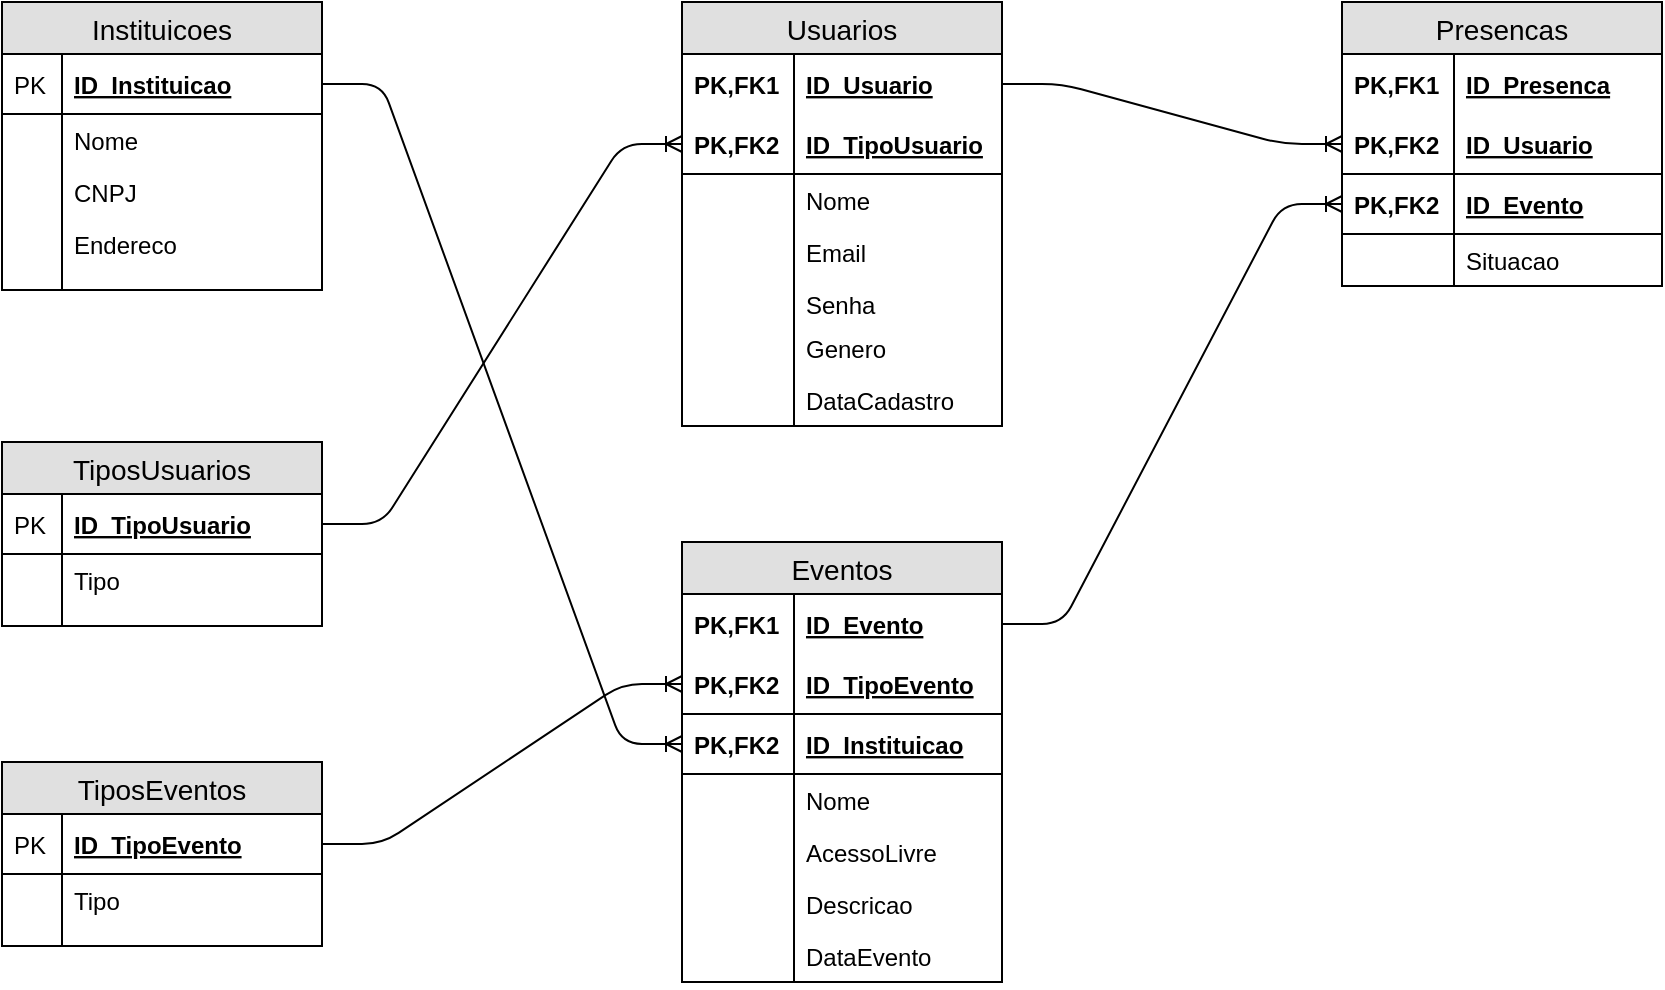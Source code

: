 <mxfile version="12.6.5" type="device"><diagram id="gm2BbJ6vcurI-kQc3Nn5" name="Lógico"><mxGraphModel dx="1422" dy="762" grid="1" gridSize="10" guides="1" tooltips="1" connect="1" arrows="1" fold="1" page="1" pageScale="1" pageWidth="827" pageHeight="1169" math="0" shadow="0"><root><mxCell id="0"/><mxCell id="1" parent="0"/><mxCell id="bQ6V5RgCPgvALfIH1sBf-32" value="TiposUsuarios" style="swimlane;fontStyle=0;childLayout=stackLayout;horizontal=1;startSize=26;fillColor=#e0e0e0;horizontalStack=0;resizeParent=1;resizeParentMax=0;resizeLast=0;collapsible=1;marginBottom=0;swimlaneFillColor=#ffffff;align=center;fontSize=14;" vertex="1" parent="1"><mxGeometry x="60" y="330" width="160" height="92" as="geometry"/></mxCell><mxCell id="bQ6V5RgCPgvALfIH1sBf-33" value="ID_TipoUsuario" style="shape=partialRectangle;top=0;left=0;right=0;bottom=1;align=left;verticalAlign=middle;fillColor=none;spacingLeft=34;spacingRight=4;overflow=hidden;rotatable=0;points=[[0,0.5],[1,0.5]];portConstraint=eastwest;dropTarget=0;fontStyle=5;fontSize=12;" vertex="1" parent="bQ6V5RgCPgvALfIH1sBf-32"><mxGeometry y="26" width="160" height="30" as="geometry"/></mxCell><mxCell id="bQ6V5RgCPgvALfIH1sBf-34" value="PK" style="shape=partialRectangle;top=0;left=0;bottom=0;fillColor=none;align=left;verticalAlign=middle;spacingLeft=4;spacingRight=4;overflow=hidden;rotatable=0;points=[];portConstraint=eastwest;part=1;fontSize=12;" vertex="1" connectable="0" parent="bQ6V5RgCPgvALfIH1sBf-33"><mxGeometry width="30" height="30" as="geometry"/></mxCell><mxCell id="bQ6V5RgCPgvALfIH1sBf-35" value="Tipo" style="shape=partialRectangle;top=0;left=0;right=0;bottom=0;align=left;verticalAlign=top;fillColor=none;spacingLeft=34;spacingRight=4;overflow=hidden;rotatable=0;points=[[0,0.5],[1,0.5]];portConstraint=eastwest;dropTarget=0;fontSize=12;" vertex="1" parent="bQ6V5RgCPgvALfIH1sBf-32"><mxGeometry y="56" width="160" height="26" as="geometry"/></mxCell><mxCell id="bQ6V5RgCPgvALfIH1sBf-36" value="" style="shape=partialRectangle;top=0;left=0;bottom=0;fillColor=none;align=left;verticalAlign=top;spacingLeft=4;spacingRight=4;overflow=hidden;rotatable=0;points=[];portConstraint=eastwest;part=1;fontSize=12;" vertex="1" connectable="0" parent="bQ6V5RgCPgvALfIH1sBf-35"><mxGeometry width="30" height="26" as="geometry"/></mxCell><mxCell id="bQ6V5RgCPgvALfIH1sBf-41" value="" style="shape=partialRectangle;top=0;left=0;right=0;bottom=0;align=left;verticalAlign=top;fillColor=none;spacingLeft=34;spacingRight=4;overflow=hidden;rotatable=0;points=[[0,0.5],[1,0.5]];portConstraint=eastwest;dropTarget=0;fontSize=12;" vertex="1" parent="bQ6V5RgCPgvALfIH1sBf-32"><mxGeometry y="82" width="160" height="10" as="geometry"/></mxCell><mxCell id="bQ6V5RgCPgvALfIH1sBf-42" value="" style="shape=partialRectangle;top=0;left=0;bottom=0;fillColor=none;align=left;verticalAlign=top;spacingLeft=4;spacingRight=4;overflow=hidden;rotatable=0;points=[];portConstraint=eastwest;part=1;fontSize=12;" vertex="1" connectable="0" parent="bQ6V5RgCPgvALfIH1sBf-41"><mxGeometry width="30" height="10" as="geometry"/></mxCell><mxCell id="bQ6V5RgCPgvALfIH1sBf-44" value="TiposEventos" style="swimlane;fontStyle=0;childLayout=stackLayout;horizontal=1;startSize=26;fillColor=#e0e0e0;horizontalStack=0;resizeParent=1;resizeParentMax=0;resizeLast=0;collapsible=1;marginBottom=0;swimlaneFillColor=#ffffff;align=center;fontSize=14;" vertex="1" parent="1"><mxGeometry x="60" y="490" width="160" height="92" as="geometry"/></mxCell><mxCell id="bQ6V5RgCPgvALfIH1sBf-45" value="ID_TipoEvento" style="shape=partialRectangle;top=0;left=0;right=0;bottom=1;align=left;verticalAlign=middle;fillColor=none;spacingLeft=34;spacingRight=4;overflow=hidden;rotatable=0;points=[[0,0.5],[1,0.5]];portConstraint=eastwest;dropTarget=0;fontStyle=5;fontSize=12;" vertex="1" parent="bQ6V5RgCPgvALfIH1sBf-44"><mxGeometry y="26" width="160" height="30" as="geometry"/></mxCell><mxCell id="bQ6V5RgCPgvALfIH1sBf-46" value="PK" style="shape=partialRectangle;top=0;left=0;bottom=0;fillColor=none;align=left;verticalAlign=middle;spacingLeft=4;spacingRight=4;overflow=hidden;rotatable=0;points=[];portConstraint=eastwest;part=1;fontSize=12;" vertex="1" connectable="0" parent="bQ6V5RgCPgvALfIH1sBf-45"><mxGeometry width="30" height="30" as="geometry"/></mxCell><mxCell id="bQ6V5RgCPgvALfIH1sBf-47" value="Tipo" style="shape=partialRectangle;top=0;left=0;right=0;bottom=0;align=left;verticalAlign=top;fillColor=none;spacingLeft=34;spacingRight=4;overflow=hidden;rotatable=0;points=[[0,0.5],[1,0.5]];portConstraint=eastwest;dropTarget=0;fontSize=12;" vertex="1" parent="bQ6V5RgCPgvALfIH1sBf-44"><mxGeometry y="56" width="160" height="26" as="geometry"/></mxCell><mxCell id="bQ6V5RgCPgvALfIH1sBf-48" value="" style="shape=partialRectangle;top=0;left=0;bottom=0;fillColor=none;align=left;verticalAlign=top;spacingLeft=4;spacingRight=4;overflow=hidden;rotatable=0;points=[];portConstraint=eastwest;part=1;fontSize=12;" vertex="1" connectable="0" parent="bQ6V5RgCPgvALfIH1sBf-47"><mxGeometry width="30" height="26" as="geometry"/></mxCell><mxCell id="bQ6V5RgCPgvALfIH1sBf-53" value="" style="shape=partialRectangle;top=0;left=0;right=0;bottom=0;align=left;verticalAlign=top;fillColor=none;spacingLeft=34;spacingRight=4;overflow=hidden;rotatable=0;points=[[0,0.5],[1,0.5]];portConstraint=eastwest;dropTarget=0;fontSize=12;" vertex="1" parent="bQ6V5RgCPgvALfIH1sBf-44"><mxGeometry y="82" width="160" height="10" as="geometry"/></mxCell><mxCell id="bQ6V5RgCPgvALfIH1sBf-54" value="" style="shape=partialRectangle;top=0;left=0;bottom=0;fillColor=none;align=left;verticalAlign=top;spacingLeft=4;spacingRight=4;overflow=hidden;rotatable=0;points=[];portConstraint=eastwest;part=1;fontSize=12;" vertex="1" connectable="0" parent="bQ6V5RgCPgvALfIH1sBf-53"><mxGeometry width="30" height="10" as="geometry"/></mxCell><mxCell id="bQ6V5RgCPgvALfIH1sBf-55" value="Instituicoes" style="swimlane;fontStyle=0;childLayout=stackLayout;horizontal=1;startSize=26;fillColor=#e0e0e0;horizontalStack=0;resizeParent=1;resizeParentMax=0;resizeLast=0;collapsible=1;marginBottom=0;swimlaneFillColor=#ffffff;align=center;fontSize=14;" vertex="1" parent="1"><mxGeometry x="60" y="110" width="160" height="144" as="geometry"/></mxCell><mxCell id="bQ6V5RgCPgvALfIH1sBf-56" value="ID_Instituicao" style="shape=partialRectangle;top=0;left=0;right=0;bottom=1;align=left;verticalAlign=middle;fillColor=none;spacingLeft=34;spacingRight=4;overflow=hidden;rotatable=0;points=[[0,0.5],[1,0.5]];portConstraint=eastwest;dropTarget=0;fontStyle=5;fontSize=12;" vertex="1" parent="bQ6V5RgCPgvALfIH1sBf-55"><mxGeometry y="26" width="160" height="30" as="geometry"/></mxCell><mxCell id="bQ6V5RgCPgvALfIH1sBf-57" value="PK" style="shape=partialRectangle;top=0;left=0;bottom=0;fillColor=none;align=left;verticalAlign=middle;spacingLeft=4;spacingRight=4;overflow=hidden;rotatable=0;points=[];portConstraint=eastwest;part=1;fontSize=12;" vertex="1" connectable="0" parent="bQ6V5RgCPgvALfIH1sBf-56"><mxGeometry width="30" height="30" as="geometry"/></mxCell><mxCell id="bQ6V5RgCPgvALfIH1sBf-58" value="Nome" style="shape=partialRectangle;top=0;left=0;right=0;bottom=0;align=left;verticalAlign=top;fillColor=none;spacingLeft=34;spacingRight=4;overflow=hidden;rotatable=0;points=[[0,0.5],[1,0.5]];portConstraint=eastwest;dropTarget=0;fontSize=12;" vertex="1" parent="bQ6V5RgCPgvALfIH1sBf-55"><mxGeometry y="56" width="160" height="26" as="geometry"/></mxCell><mxCell id="bQ6V5RgCPgvALfIH1sBf-59" value="" style="shape=partialRectangle;top=0;left=0;bottom=0;fillColor=none;align=left;verticalAlign=top;spacingLeft=4;spacingRight=4;overflow=hidden;rotatable=0;points=[];portConstraint=eastwest;part=1;fontSize=12;" vertex="1" connectable="0" parent="bQ6V5RgCPgvALfIH1sBf-58"><mxGeometry width="30" height="26" as="geometry"/></mxCell><mxCell id="bQ6V5RgCPgvALfIH1sBf-60" value="CNPJ" style="shape=partialRectangle;top=0;left=0;right=0;bottom=0;align=left;verticalAlign=top;fillColor=none;spacingLeft=34;spacingRight=4;overflow=hidden;rotatable=0;points=[[0,0.5],[1,0.5]];portConstraint=eastwest;dropTarget=0;fontSize=12;" vertex="1" parent="bQ6V5RgCPgvALfIH1sBf-55"><mxGeometry y="82" width="160" height="26" as="geometry"/></mxCell><mxCell id="bQ6V5RgCPgvALfIH1sBf-61" value="" style="shape=partialRectangle;top=0;left=0;bottom=0;fillColor=none;align=left;verticalAlign=top;spacingLeft=4;spacingRight=4;overflow=hidden;rotatable=0;points=[];portConstraint=eastwest;part=1;fontSize=12;" vertex="1" connectable="0" parent="bQ6V5RgCPgvALfIH1sBf-60"><mxGeometry width="30" height="26" as="geometry"/></mxCell><mxCell id="bQ6V5RgCPgvALfIH1sBf-62" value="Endereco" style="shape=partialRectangle;top=0;left=0;right=0;bottom=0;align=left;verticalAlign=top;fillColor=none;spacingLeft=34;spacingRight=4;overflow=hidden;rotatable=0;points=[[0,0.5],[1,0.5]];portConstraint=eastwest;dropTarget=0;fontSize=12;" vertex="1" parent="bQ6V5RgCPgvALfIH1sBf-55"><mxGeometry y="108" width="160" height="26" as="geometry"/></mxCell><mxCell id="bQ6V5RgCPgvALfIH1sBf-63" value="" style="shape=partialRectangle;top=0;left=0;bottom=0;fillColor=none;align=left;verticalAlign=top;spacingLeft=4;spacingRight=4;overflow=hidden;rotatable=0;points=[];portConstraint=eastwest;part=1;fontSize=12;" vertex="1" connectable="0" parent="bQ6V5RgCPgvALfIH1sBf-62"><mxGeometry width="30" height="26" as="geometry"/></mxCell><mxCell id="bQ6V5RgCPgvALfIH1sBf-64" value="" style="shape=partialRectangle;top=0;left=0;right=0;bottom=0;align=left;verticalAlign=top;fillColor=none;spacingLeft=34;spacingRight=4;overflow=hidden;rotatable=0;points=[[0,0.5],[1,0.5]];portConstraint=eastwest;dropTarget=0;fontSize=12;" vertex="1" parent="bQ6V5RgCPgvALfIH1sBf-55"><mxGeometry y="134" width="160" height="10" as="geometry"/></mxCell><mxCell id="bQ6V5RgCPgvALfIH1sBf-65" value="" style="shape=partialRectangle;top=0;left=0;bottom=0;fillColor=none;align=left;verticalAlign=top;spacingLeft=4;spacingRight=4;overflow=hidden;rotatable=0;points=[];portConstraint=eastwest;part=1;fontSize=12;" vertex="1" connectable="0" parent="bQ6V5RgCPgvALfIH1sBf-64"><mxGeometry width="30" height="10" as="geometry"/></mxCell><mxCell id="bQ6V5RgCPgvALfIH1sBf-66" value="Presencas" style="swimlane;fontStyle=0;childLayout=stackLayout;horizontal=1;startSize=26;fillColor=#e0e0e0;horizontalStack=0;resizeParent=1;resizeParentMax=0;resizeLast=0;collapsible=1;marginBottom=0;swimlaneFillColor=#ffffff;align=center;fontSize=14;" vertex="1" parent="1"><mxGeometry x="730" y="110" width="160" height="142" as="geometry"/></mxCell><mxCell id="bQ6V5RgCPgvALfIH1sBf-67" value="ID_Presenca" style="shape=partialRectangle;top=0;left=0;right=0;bottom=0;align=left;verticalAlign=middle;fillColor=none;spacingLeft=60;spacingRight=4;overflow=hidden;rotatable=0;points=[[0,0.5],[1,0.5]];portConstraint=eastwest;dropTarget=0;fontStyle=5;fontSize=12;" vertex="1" parent="bQ6V5RgCPgvALfIH1sBf-66"><mxGeometry y="26" width="160" height="30" as="geometry"/></mxCell><mxCell id="bQ6V5RgCPgvALfIH1sBf-68" value="PK,FK1" style="shape=partialRectangle;fontStyle=1;top=0;left=0;bottom=0;fillColor=none;align=left;verticalAlign=middle;spacingLeft=4;spacingRight=4;overflow=hidden;rotatable=0;points=[];portConstraint=eastwest;part=1;fontSize=12;" vertex="1" connectable="0" parent="bQ6V5RgCPgvALfIH1sBf-67"><mxGeometry width="56" height="30" as="geometry"/></mxCell><mxCell id="bQ6V5RgCPgvALfIH1sBf-69" value="ID_Usuario" style="shape=partialRectangle;top=0;left=0;right=0;bottom=1;align=left;verticalAlign=middle;fillColor=none;spacingLeft=60;spacingRight=4;overflow=hidden;rotatable=0;points=[[0,0.5],[1,0.5]];portConstraint=eastwest;dropTarget=0;fontStyle=5;fontSize=12;" vertex="1" parent="bQ6V5RgCPgvALfIH1sBf-66"><mxGeometry y="56" width="160" height="30" as="geometry"/></mxCell><mxCell id="bQ6V5RgCPgvALfIH1sBf-70" value="PK,FK2" style="shape=partialRectangle;fontStyle=1;top=0;left=0;bottom=0;fillColor=none;align=left;verticalAlign=middle;spacingLeft=4;spacingRight=4;overflow=hidden;rotatable=0;points=[];portConstraint=eastwest;part=1;fontSize=12;" vertex="1" connectable="0" parent="bQ6V5RgCPgvALfIH1sBf-69"><mxGeometry width="56" height="30" as="geometry"/></mxCell><mxCell id="bQ6V5RgCPgvALfIH1sBf-103" value="ID_Evento" style="shape=partialRectangle;top=0;left=0;right=0;bottom=1;align=left;verticalAlign=middle;fillColor=none;spacingLeft=60;spacingRight=4;overflow=hidden;rotatable=0;points=[[0,0.5],[1,0.5]];portConstraint=eastwest;dropTarget=0;fontStyle=5;fontSize=12;" vertex="1" parent="bQ6V5RgCPgvALfIH1sBf-66"><mxGeometry y="86" width="160" height="30" as="geometry"/></mxCell><mxCell id="bQ6V5RgCPgvALfIH1sBf-104" value="PK,FK2" style="shape=partialRectangle;fontStyle=1;top=0;left=0;bottom=0;fillColor=none;align=left;verticalAlign=middle;spacingLeft=4;spacingRight=4;overflow=hidden;rotatable=0;points=[];portConstraint=eastwest;part=1;fontSize=12;" vertex="1" connectable="0" parent="bQ6V5RgCPgvALfIH1sBf-103"><mxGeometry width="56" height="30" as="geometry"/></mxCell><mxCell id="bQ6V5RgCPgvALfIH1sBf-71" value="Situacao" style="shape=partialRectangle;top=0;left=0;right=0;bottom=0;align=left;verticalAlign=top;fillColor=none;spacingLeft=60;spacingRight=4;overflow=hidden;rotatable=0;points=[[0,0.5],[1,0.5]];portConstraint=eastwest;dropTarget=0;fontSize=12;" vertex="1" parent="bQ6V5RgCPgvALfIH1sBf-66"><mxGeometry y="116" width="160" height="26" as="geometry"/></mxCell><mxCell id="bQ6V5RgCPgvALfIH1sBf-72" value="" style="shape=partialRectangle;top=0;left=0;bottom=0;fillColor=none;align=left;verticalAlign=top;spacingLeft=4;spacingRight=4;overflow=hidden;rotatable=0;points=[];portConstraint=eastwest;part=1;fontSize=12;" vertex="1" connectable="0" parent="bQ6V5RgCPgvALfIH1sBf-71"><mxGeometry width="56" height="26" as="geometry"/></mxCell><mxCell id="bQ6V5RgCPgvALfIH1sBf-73" value="Usuarios" style="swimlane;fontStyle=0;childLayout=stackLayout;horizontal=1;startSize=26;fillColor=#e0e0e0;horizontalStack=0;resizeParent=1;resizeParentMax=0;resizeLast=0;collapsible=1;marginBottom=0;swimlaneFillColor=#ffffff;align=center;fontSize=14;" vertex="1" parent="1"><mxGeometry x="400" y="110" width="160" height="212" as="geometry"/></mxCell><mxCell id="bQ6V5RgCPgvALfIH1sBf-74" value="ID_Usuario" style="shape=partialRectangle;top=0;left=0;right=0;bottom=0;align=left;verticalAlign=middle;fillColor=none;spacingLeft=60;spacingRight=4;overflow=hidden;rotatable=0;points=[[0,0.5],[1,0.5]];portConstraint=eastwest;dropTarget=0;fontStyle=5;fontSize=12;" vertex="1" parent="bQ6V5RgCPgvALfIH1sBf-73"><mxGeometry y="26" width="160" height="30" as="geometry"/></mxCell><mxCell id="bQ6V5RgCPgvALfIH1sBf-75" value="PK,FK1" style="shape=partialRectangle;fontStyle=1;top=0;left=0;bottom=0;fillColor=none;align=left;verticalAlign=middle;spacingLeft=4;spacingRight=4;overflow=hidden;rotatable=0;points=[];portConstraint=eastwest;part=1;fontSize=12;" vertex="1" connectable="0" parent="bQ6V5RgCPgvALfIH1sBf-74"><mxGeometry width="56" height="30" as="geometry"/></mxCell><mxCell id="bQ6V5RgCPgvALfIH1sBf-76" value="ID_TipoUsuario" style="shape=partialRectangle;top=0;left=0;right=0;bottom=1;align=left;verticalAlign=middle;fillColor=none;spacingLeft=60;spacingRight=4;overflow=hidden;rotatable=0;points=[[0,0.5],[1,0.5]];portConstraint=eastwest;dropTarget=0;fontStyle=5;fontSize=12;" vertex="1" parent="bQ6V5RgCPgvALfIH1sBf-73"><mxGeometry y="56" width="160" height="30" as="geometry"/></mxCell><mxCell id="bQ6V5RgCPgvALfIH1sBf-77" value="PK,FK2" style="shape=partialRectangle;fontStyle=1;top=0;left=0;bottom=0;fillColor=none;align=left;verticalAlign=middle;spacingLeft=4;spacingRight=4;overflow=hidden;rotatable=0;points=[];portConstraint=eastwest;part=1;fontSize=12;" vertex="1" connectable="0" parent="bQ6V5RgCPgvALfIH1sBf-76"><mxGeometry width="56" height="30" as="geometry"/></mxCell><mxCell id="bQ6V5RgCPgvALfIH1sBf-78" value="Nome" style="shape=partialRectangle;top=0;left=0;right=0;bottom=0;align=left;verticalAlign=top;fillColor=none;spacingLeft=60;spacingRight=4;overflow=hidden;rotatable=0;points=[[0,0.5],[1,0.5]];portConstraint=eastwest;dropTarget=0;fontSize=12;" vertex="1" parent="bQ6V5RgCPgvALfIH1sBf-73"><mxGeometry y="86" width="160" height="26" as="geometry"/></mxCell><mxCell id="bQ6V5RgCPgvALfIH1sBf-79" value="" style="shape=partialRectangle;top=0;left=0;bottom=0;fillColor=none;align=left;verticalAlign=top;spacingLeft=4;spacingRight=4;overflow=hidden;rotatable=0;points=[];portConstraint=eastwest;part=1;fontSize=12;" vertex="1" connectable="0" parent="bQ6V5RgCPgvALfIH1sBf-78"><mxGeometry width="56" height="26" as="geometry"/></mxCell><mxCell id="bQ6V5RgCPgvALfIH1sBf-80" value="Email" style="shape=partialRectangle;top=0;left=0;right=0;bottom=0;align=left;verticalAlign=top;fillColor=none;spacingLeft=60;spacingRight=4;overflow=hidden;rotatable=0;points=[[0,0.5],[1,0.5]];portConstraint=eastwest;dropTarget=0;fontSize=12;" vertex="1" parent="bQ6V5RgCPgvALfIH1sBf-73"><mxGeometry y="112" width="160" height="26" as="geometry"/></mxCell><mxCell id="bQ6V5RgCPgvALfIH1sBf-81" value="" style="shape=partialRectangle;top=0;left=0;bottom=0;fillColor=none;align=left;verticalAlign=top;spacingLeft=4;spacingRight=4;overflow=hidden;rotatable=0;points=[];portConstraint=eastwest;part=1;fontSize=12;" vertex="1" connectable="0" parent="bQ6V5RgCPgvALfIH1sBf-80"><mxGeometry width="56" height="26" as="geometry"/></mxCell><mxCell id="bQ6V5RgCPgvALfIH1sBf-82" value="Senha" style="shape=partialRectangle;top=0;left=0;right=0;bottom=0;align=left;verticalAlign=top;fillColor=none;spacingLeft=60;spacingRight=4;overflow=hidden;rotatable=0;points=[[0,0.5],[1,0.5]];portConstraint=eastwest;dropTarget=0;fontSize=12;" vertex="1" parent="bQ6V5RgCPgvALfIH1sBf-73"><mxGeometry y="138" width="160" height="22" as="geometry"/></mxCell><mxCell id="bQ6V5RgCPgvALfIH1sBf-83" value="" style="shape=partialRectangle;top=0;left=0;bottom=0;fillColor=none;align=left;verticalAlign=top;spacingLeft=4;spacingRight=4;overflow=hidden;rotatable=0;points=[];portConstraint=eastwest;part=1;fontSize=12;" vertex="1" connectable="0" parent="bQ6V5RgCPgvALfIH1sBf-82"><mxGeometry width="56" height="22" as="geometry"/></mxCell><mxCell id="bQ6V5RgCPgvALfIH1sBf-84" value="Genero" style="shape=partialRectangle;top=0;left=0;right=0;bottom=0;align=left;verticalAlign=top;fillColor=none;spacingLeft=60;spacingRight=4;overflow=hidden;rotatable=0;points=[[0,0.5],[1,0.5]];portConstraint=eastwest;dropTarget=0;fontSize=12;" vertex="1" parent="bQ6V5RgCPgvALfIH1sBf-73"><mxGeometry y="160" width="160" height="26" as="geometry"/></mxCell><mxCell id="bQ6V5RgCPgvALfIH1sBf-85" value="" style="shape=partialRectangle;top=0;left=0;bottom=0;fillColor=none;align=left;verticalAlign=top;spacingLeft=4;spacingRight=4;overflow=hidden;rotatable=0;points=[];portConstraint=eastwest;part=1;fontSize=12;" vertex="1" connectable="0" parent="bQ6V5RgCPgvALfIH1sBf-84"><mxGeometry width="56" height="26" as="geometry"/></mxCell><mxCell id="bQ6V5RgCPgvALfIH1sBf-86" value="DataCadastro" style="shape=partialRectangle;top=0;left=0;right=0;bottom=0;align=left;verticalAlign=top;fillColor=none;spacingLeft=60;spacingRight=4;overflow=hidden;rotatable=0;points=[[0,0.5],[1,0.5]];portConstraint=eastwest;dropTarget=0;fontSize=12;" vertex="1" parent="bQ6V5RgCPgvALfIH1sBf-73"><mxGeometry y="186" width="160" height="26" as="geometry"/></mxCell><mxCell id="bQ6V5RgCPgvALfIH1sBf-87" value="" style="shape=partialRectangle;top=0;left=0;bottom=0;fillColor=none;align=left;verticalAlign=top;spacingLeft=4;spacingRight=4;overflow=hidden;rotatable=0;points=[];portConstraint=eastwest;part=1;fontSize=12;" vertex="1" connectable="0" parent="bQ6V5RgCPgvALfIH1sBf-86"><mxGeometry width="56" height="26" as="geometry"/></mxCell><mxCell id="bQ6V5RgCPgvALfIH1sBf-88" value="Eventos" style="swimlane;fontStyle=0;childLayout=stackLayout;horizontal=1;startSize=26;fillColor=#e0e0e0;horizontalStack=0;resizeParent=1;resizeParentMax=0;resizeLast=0;collapsible=1;marginBottom=0;swimlaneFillColor=#ffffff;align=center;fontSize=14;" vertex="1" parent="1"><mxGeometry x="400" y="380" width="160" height="220" as="geometry"/></mxCell><mxCell id="bQ6V5RgCPgvALfIH1sBf-89" value="ID_Evento" style="shape=partialRectangle;top=0;left=0;right=0;bottom=0;align=left;verticalAlign=middle;fillColor=none;spacingLeft=60;spacingRight=4;overflow=hidden;rotatable=0;points=[[0,0.5],[1,0.5]];portConstraint=eastwest;dropTarget=0;fontStyle=5;fontSize=12;" vertex="1" parent="bQ6V5RgCPgvALfIH1sBf-88"><mxGeometry y="26" width="160" height="30" as="geometry"/></mxCell><mxCell id="bQ6V5RgCPgvALfIH1sBf-90" value="PK,FK1" style="shape=partialRectangle;fontStyle=1;top=0;left=0;bottom=0;fillColor=none;align=left;verticalAlign=middle;spacingLeft=4;spacingRight=4;overflow=hidden;rotatable=0;points=[];portConstraint=eastwest;part=1;fontSize=12;" vertex="1" connectable="0" parent="bQ6V5RgCPgvALfIH1sBf-89"><mxGeometry width="56" height="30" as="geometry"/></mxCell><mxCell id="bQ6V5RgCPgvALfIH1sBf-91" value="ID_TipoEvento" style="shape=partialRectangle;top=0;left=0;right=0;bottom=1;align=left;verticalAlign=middle;fillColor=none;spacingLeft=60;spacingRight=4;overflow=hidden;rotatable=0;points=[[0,0.5],[1,0.5]];portConstraint=eastwest;dropTarget=0;fontStyle=5;fontSize=12;" vertex="1" parent="bQ6V5RgCPgvALfIH1sBf-88"><mxGeometry y="56" width="160" height="30" as="geometry"/></mxCell><mxCell id="bQ6V5RgCPgvALfIH1sBf-92" value="PK,FK2" style="shape=partialRectangle;fontStyle=1;top=0;left=0;bottom=0;fillColor=none;align=left;verticalAlign=middle;spacingLeft=4;spacingRight=4;overflow=hidden;rotatable=0;points=[];portConstraint=eastwest;part=1;fontSize=12;" vertex="1" connectable="0" parent="bQ6V5RgCPgvALfIH1sBf-91"><mxGeometry width="56" height="30" as="geometry"/></mxCell><mxCell id="bQ6V5RgCPgvALfIH1sBf-95" value="ID_Instituicao" style="shape=partialRectangle;top=0;left=0;right=0;bottom=1;align=left;verticalAlign=middle;fillColor=none;spacingLeft=60;spacingRight=4;overflow=hidden;rotatable=0;points=[[0,0.5],[1,0.5]];portConstraint=eastwest;dropTarget=0;fontStyle=5;fontSize=12;" vertex="1" parent="bQ6V5RgCPgvALfIH1sBf-88"><mxGeometry y="86" width="160" height="30" as="geometry"/></mxCell><mxCell id="bQ6V5RgCPgvALfIH1sBf-96" value="PK,FK2" style="shape=partialRectangle;fontStyle=1;top=0;left=0;bottom=0;fillColor=none;align=left;verticalAlign=middle;spacingLeft=4;spacingRight=4;overflow=hidden;rotatable=0;points=[];portConstraint=eastwest;part=1;fontSize=12;" vertex="1" connectable="0" parent="bQ6V5RgCPgvALfIH1sBf-95"><mxGeometry width="56" height="30" as="geometry"/></mxCell><mxCell id="bQ6V5RgCPgvALfIH1sBf-93" value="Nome" style="shape=partialRectangle;top=0;left=0;right=0;bottom=0;align=left;verticalAlign=top;fillColor=none;spacingLeft=60;spacingRight=4;overflow=hidden;rotatable=0;points=[[0,0.5],[1,0.5]];portConstraint=eastwest;dropTarget=0;fontSize=12;" vertex="1" parent="bQ6V5RgCPgvALfIH1sBf-88"><mxGeometry y="116" width="160" height="26" as="geometry"/></mxCell><mxCell id="bQ6V5RgCPgvALfIH1sBf-94" value="" style="shape=partialRectangle;top=0;left=0;bottom=0;fillColor=none;align=left;verticalAlign=top;spacingLeft=4;spacingRight=4;overflow=hidden;rotatable=0;points=[];portConstraint=eastwest;part=1;fontSize=12;" vertex="1" connectable="0" parent="bQ6V5RgCPgvALfIH1sBf-93"><mxGeometry width="56" height="26" as="geometry"/></mxCell><mxCell id="bQ6V5RgCPgvALfIH1sBf-97" value="AcessoLivre" style="shape=partialRectangle;top=0;left=0;right=0;bottom=0;align=left;verticalAlign=top;fillColor=none;spacingLeft=60;spacingRight=4;overflow=hidden;rotatable=0;points=[[0,0.5],[1,0.5]];portConstraint=eastwest;dropTarget=0;fontSize=12;" vertex="1" parent="bQ6V5RgCPgvALfIH1sBf-88"><mxGeometry y="142" width="160" height="26" as="geometry"/></mxCell><mxCell id="bQ6V5RgCPgvALfIH1sBf-98" value="" style="shape=partialRectangle;top=0;left=0;bottom=0;fillColor=none;align=left;verticalAlign=top;spacingLeft=4;spacingRight=4;overflow=hidden;rotatable=0;points=[];portConstraint=eastwest;part=1;fontSize=12;" vertex="1" connectable="0" parent="bQ6V5RgCPgvALfIH1sBf-97"><mxGeometry width="56" height="26" as="geometry"/></mxCell><mxCell id="bQ6V5RgCPgvALfIH1sBf-99" value="Descricao" style="shape=partialRectangle;top=0;left=0;right=0;bottom=0;align=left;verticalAlign=top;fillColor=none;spacingLeft=60;spacingRight=4;overflow=hidden;rotatable=0;points=[[0,0.5],[1,0.5]];portConstraint=eastwest;dropTarget=0;fontSize=12;" vertex="1" parent="bQ6V5RgCPgvALfIH1sBf-88"><mxGeometry y="168" width="160" height="26" as="geometry"/></mxCell><mxCell id="bQ6V5RgCPgvALfIH1sBf-100" value="" style="shape=partialRectangle;top=0;left=0;bottom=0;fillColor=none;align=left;verticalAlign=top;spacingLeft=4;spacingRight=4;overflow=hidden;rotatable=0;points=[];portConstraint=eastwest;part=1;fontSize=12;" vertex="1" connectable="0" parent="bQ6V5RgCPgvALfIH1sBf-99"><mxGeometry width="56" height="26" as="geometry"/></mxCell><mxCell id="bQ6V5RgCPgvALfIH1sBf-101" value="DataEvento" style="shape=partialRectangle;top=0;left=0;right=0;bottom=0;align=left;verticalAlign=top;fillColor=none;spacingLeft=60;spacingRight=4;overflow=hidden;rotatable=0;points=[[0,0.5],[1,0.5]];portConstraint=eastwest;dropTarget=0;fontSize=12;" vertex="1" parent="bQ6V5RgCPgvALfIH1sBf-88"><mxGeometry y="194" width="160" height="26" as="geometry"/></mxCell><mxCell id="bQ6V5RgCPgvALfIH1sBf-102" value="" style="shape=partialRectangle;top=0;left=0;bottom=0;fillColor=none;align=left;verticalAlign=top;spacingLeft=4;spacingRight=4;overflow=hidden;rotatable=0;points=[];portConstraint=eastwest;part=1;fontSize=12;" vertex="1" connectable="0" parent="bQ6V5RgCPgvALfIH1sBf-101"><mxGeometry width="56" height="26" as="geometry"/></mxCell><mxCell id="bQ6V5RgCPgvALfIH1sBf-105" value="" style="edgeStyle=entityRelationEdgeStyle;fontSize=12;html=1;endArrow=ERoneToMany;" edge="1" parent="1" source="bQ6V5RgCPgvALfIH1sBf-33" target="bQ6V5RgCPgvALfIH1sBf-76"><mxGeometry width="100" height="100" relative="1" as="geometry"><mxPoint x="60" y="720" as="sourcePoint"/><mxPoint x="160" y="620" as="targetPoint"/></mxGeometry></mxCell><mxCell id="bQ6V5RgCPgvALfIH1sBf-106" value="" style="edgeStyle=entityRelationEdgeStyle;fontSize=12;html=1;endArrow=ERoneToMany;" edge="1" parent="1" source="bQ6V5RgCPgvALfIH1sBf-45" target="bQ6V5RgCPgvALfIH1sBf-91"><mxGeometry width="100" height="100" relative="1" as="geometry"><mxPoint x="60" y="720" as="sourcePoint"/><mxPoint x="160" y="620" as="targetPoint"/></mxGeometry></mxCell><mxCell id="bQ6V5RgCPgvALfIH1sBf-107" value="" style="edgeStyle=entityRelationEdgeStyle;fontSize=12;html=1;endArrow=ERoneToMany;" edge="1" parent="1" source="bQ6V5RgCPgvALfIH1sBf-56" target="bQ6V5RgCPgvALfIH1sBf-95"><mxGeometry width="100" height="100" relative="1" as="geometry"><mxPoint x="60" y="720" as="sourcePoint"/><mxPoint x="160" y="620" as="targetPoint"/></mxGeometry></mxCell><mxCell id="bQ6V5RgCPgvALfIH1sBf-108" value="" style="edgeStyle=entityRelationEdgeStyle;fontSize=12;html=1;endArrow=ERoneToMany;" edge="1" parent="1" source="bQ6V5RgCPgvALfIH1sBf-89" target="bQ6V5RgCPgvALfIH1sBf-103"><mxGeometry width="100" height="100" relative="1" as="geometry"><mxPoint x="60" y="720" as="sourcePoint"/><mxPoint x="160" y="620" as="targetPoint"/></mxGeometry></mxCell><mxCell id="bQ6V5RgCPgvALfIH1sBf-109" value="" style="edgeStyle=entityRelationEdgeStyle;fontSize=12;html=1;endArrow=ERoneToMany;" edge="1" parent="1" source="bQ6V5RgCPgvALfIH1sBf-74" target="bQ6V5RgCPgvALfIH1sBf-69"><mxGeometry width="100" height="100" relative="1" as="geometry"><mxPoint x="60" y="720" as="sourcePoint"/><mxPoint x="160" y="620" as="targetPoint"/></mxGeometry></mxCell></root></mxGraphModel></diagram></mxfile>